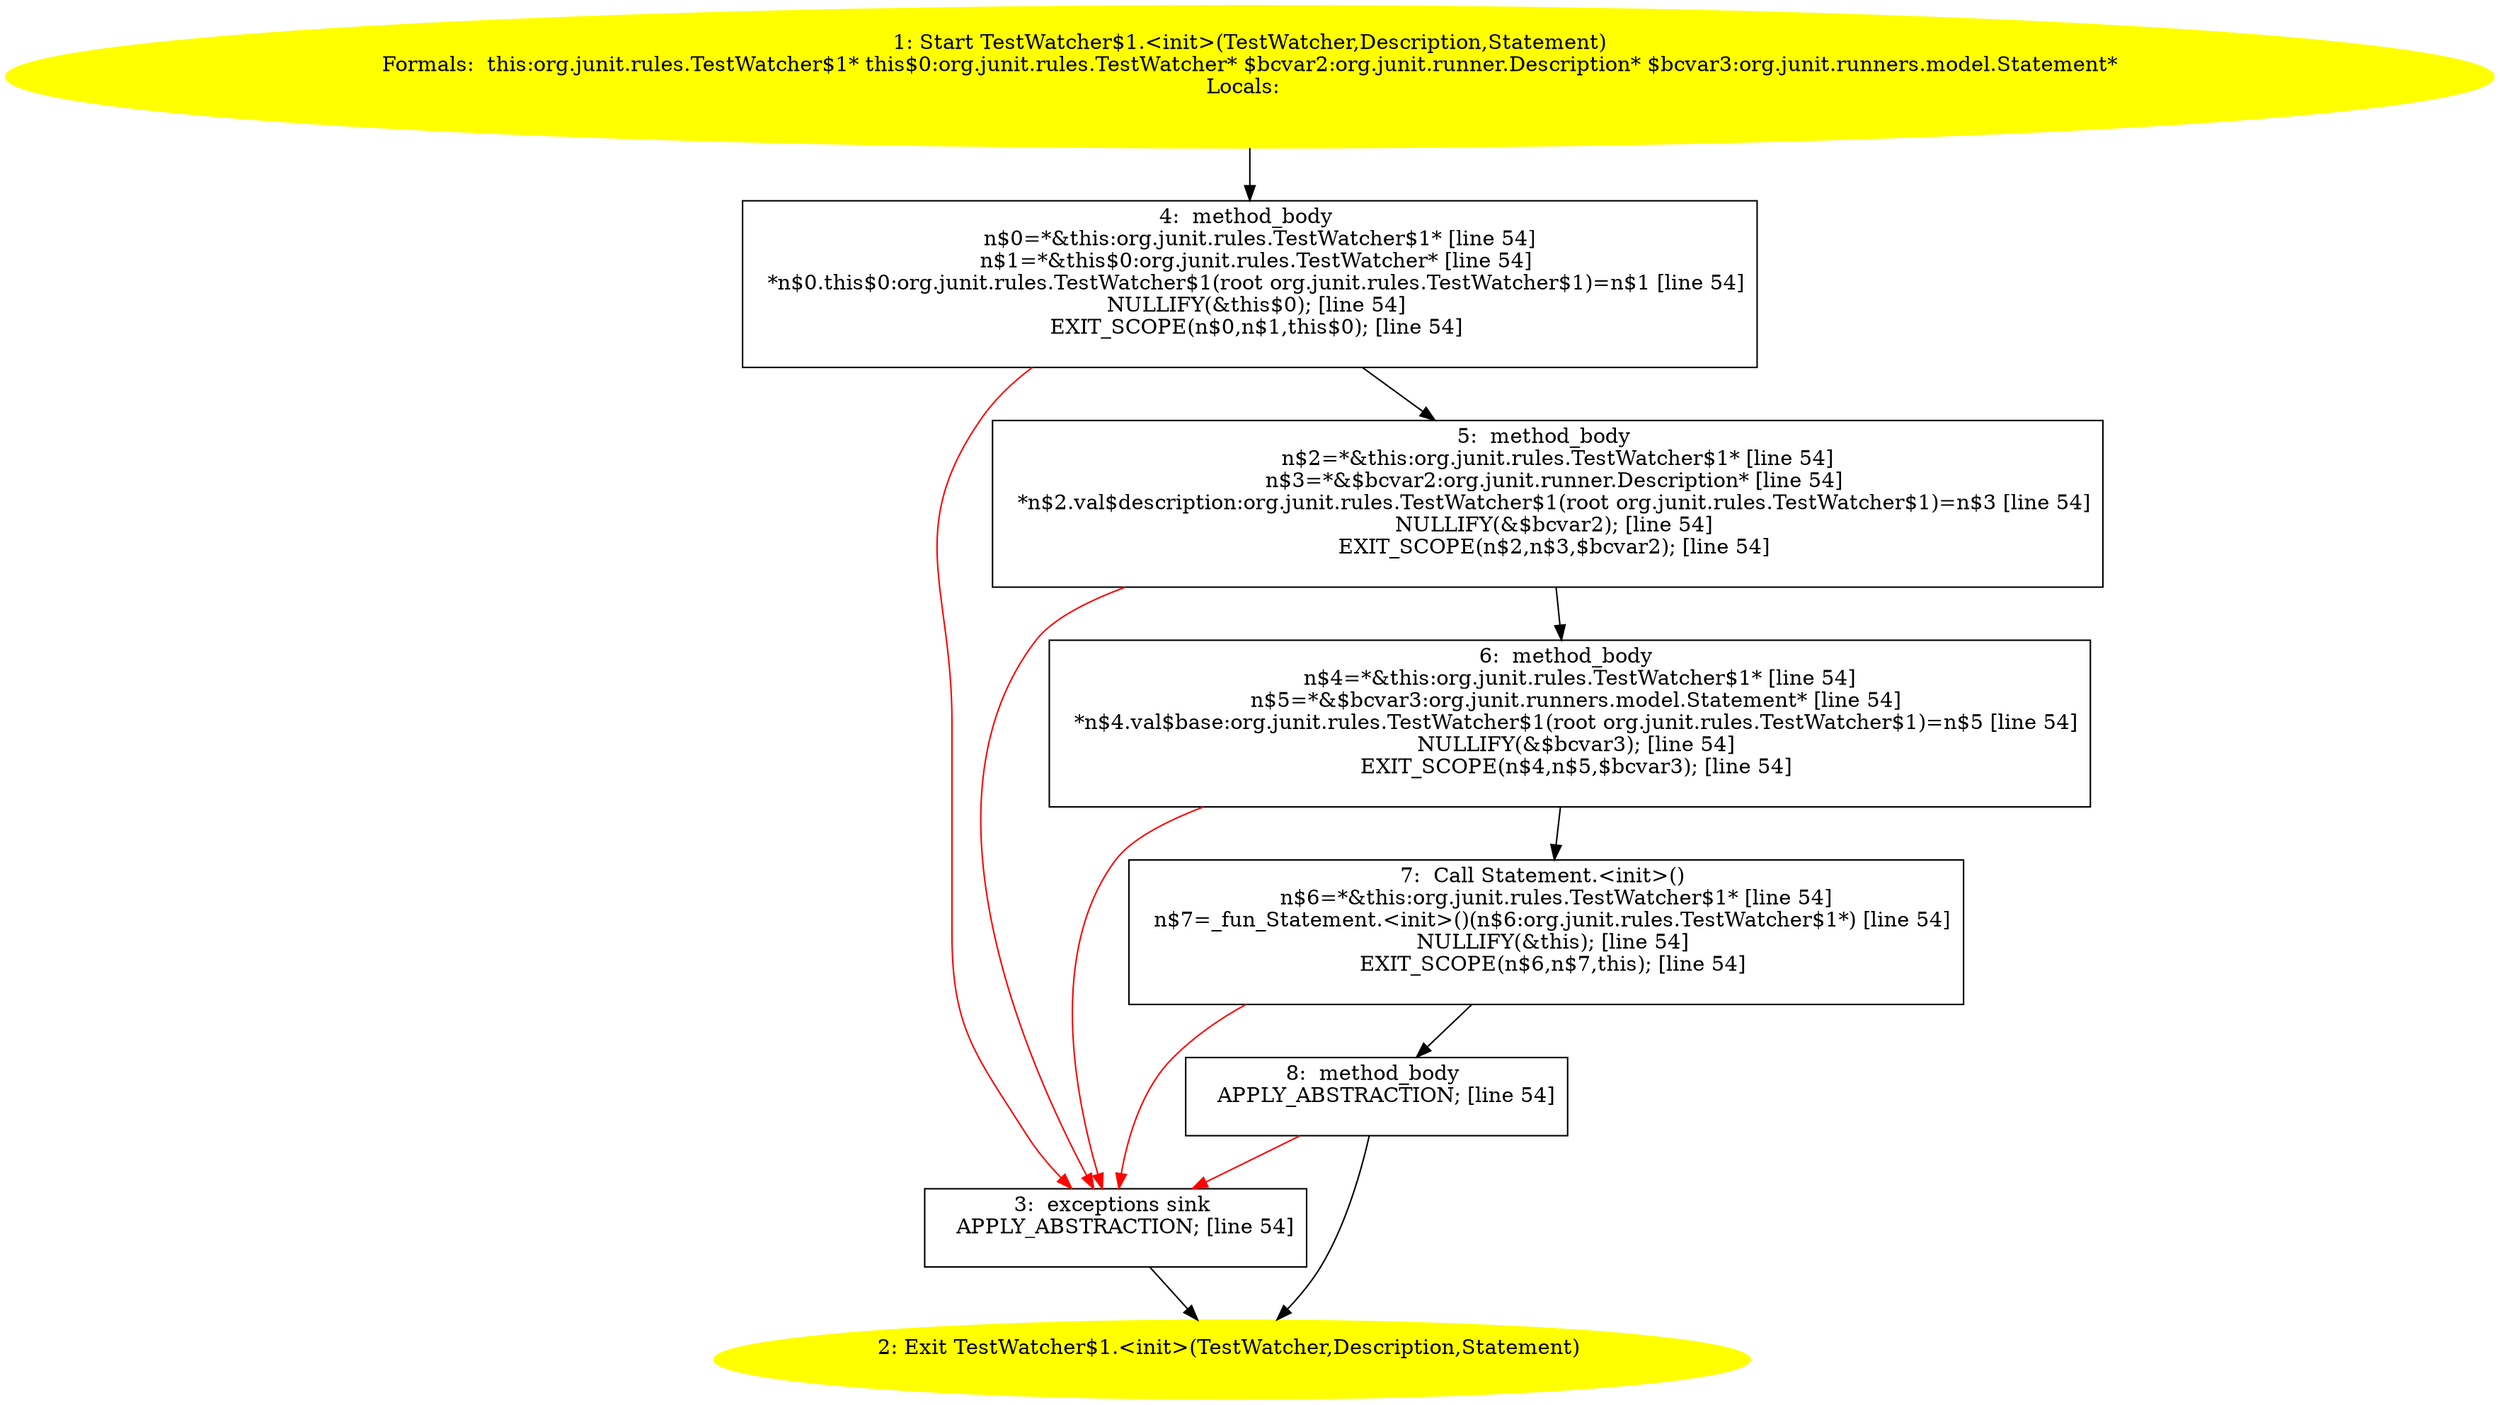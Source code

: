 /* @generated */
digraph cfg {
"org.junit.rules.TestWatcher$1.<init>(org.junit.rules.TestWatcher,org.junit.runner.Description,org.ju.a958cc37377aca63e48fab3c0ea1baf8_1" [label="1: Start TestWatcher$1.<init>(TestWatcher,Description,Statement)\nFormals:  this:org.junit.rules.TestWatcher$1* this$0:org.junit.rules.TestWatcher* $bcvar2:org.junit.runner.Description* $bcvar3:org.junit.runners.model.Statement*\nLocals:  \n  " color=yellow style=filled]
	

	 "org.junit.rules.TestWatcher$1.<init>(org.junit.rules.TestWatcher,org.junit.runner.Description,org.ju.a958cc37377aca63e48fab3c0ea1baf8_1" -> "org.junit.rules.TestWatcher$1.<init>(org.junit.rules.TestWatcher,org.junit.runner.Description,org.ju.a958cc37377aca63e48fab3c0ea1baf8_4" ;
"org.junit.rules.TestWatcher$1.<init>(org.junit.rules.TestWatcher,org.junit.runner.Description,org.ju.a958cc37377aca63e48fab3c0ea1baf8_2" [label="2: Exit TestWatcher$1.<init>(TestWatcher,Description,Statement) \n  " color=yellow style=filled]
	

"org.junit.rules.TestWatcher$1.<init>(org.junit.rules.TestWatcher,org.junit.runner.Description,org.ju.a958cc37377aca63e48fab3c0ea1baf8_3" [label="3:  exceptions sink \n   APPLY_ABSTRACTION; [line 54]\n " shape="box"]
	

	 "org.junit.rules.TestWatcher$1.<init>(org.junit.rules.TestWatcher,org.junit.runner.Description,org.ju.a958cc37377aca63e48fab3c0ea1baf8_3" -> "org.junit.rules.TestWatcher$1.<init>(org.junit.rules.TestWatcher,org.junit.runner.Description,org.ju.a958cc37377aca63e48fab3c0ea1baf8_2" ;
"org.junit.rules.TestWatcher$1.<init>(org.junit.rules.TestWatcher,org.junit.runner.Description,org.ju.a958cc37377aca63e48fab3c0ea1baf8_4" [label="4:  method_body \n   n$0=*&this:org.junit.rules.TestWatcher$1* [line 54]\n  n$1=*&this$0:org.junit.rules.TestWatcher* [line 54]\n  *n$0.this$0:org.junit.rules.TestWatcher$1(root org.junit.rules.TestWatcher$1)=n$1 [line 54]\n  NULLIFY(&this$0); [line 54]\n  EXIT_SCOPE(n$0,n$1,this$0); [line 54]\n " shape="box"]
	

	 "org.junit.rules.TestWatcher$1.<init>(org.junit.rules.TestWatcher,org.junit.runner.Description,org.ju.a958cc37377aca63e48fab3c0ea1baf8_4" -> "org.junit.rules.TestWatcher$1.<init>(org.junit.rules.TestWatcher,org.junit.runner.Description,org.ju.a958cc37377aca63e48fab3c0ea1baf8_5" ;
	 "org.junit.rules.TestWatcher$1.<init>(org.junit.rules.TestWatcher,org.junit.runner.Description,org.ju.a958cc37377aca63e48fab3c0ea1baf8_4" -> "org.junit.rules.TestWatcher$1.<init>(org.junit.rules.TestWatcher,org.junit.runner.Description,org.ju.a958cc37377aca63e48fab3c0ea1baf8_3" [color="red" ];
"org.junit.rules.TestWatcher$1.<init>(org.junit.rules.TestWatcher,org.junit.runner.Description,org.ju.a958cc37377aca63e48fab3c0ea1baf8_5" [label="5:  method_body \n   n$2=*&this:org.junit.rules.TestWatcher$1* [line 54]\n  n$3=*&$bcvar2:org.junit.runner.Description* [line 54]\n  *n$2.val$description:org.junit.rules.TestWatcher$1(root org.junit.rules.TestWatcher$1)=n$3 [line 54]\n  NULLIFY(&$bcvar2); [line 54]\n  EXIT_SCOPE(n$2,n$3,$bcvar2); [line 54]\n " shape="box"]
	

	 "org.junit.rules.TestWatcher$1.<init>(org.junit.rules.TestWatcher,org.junit.runner.Description,org.ju.a958cc37377aca63e48fab3c0ea1baf8_5" -> "org.junit.rules.TestWatcher$1.<init>(org.junit.rules.TestWatcher,org.junit.runner.Description,org.ju.a958cc37377aca63e48fab3c0ea1baf8_6" ;
	 "org.junit.rules.TestWatcher$1.<init>(org.junit.rules.TestWatcher,org.junit.runner.Description,org.ju.a958cc37377aca63e48fab3c0ea1baf8_5" -> "org.junit.rules.TestWatcher$1.<init>(org.junit.rules.TestWatcher,org.junit.runner.Description,org.ju.a958cc37377aca63e48fab3c0ea1baf8_3" [color="red" ];
"org.junit.rules.TestWatcher$1.<init>(org.junit.rules.TestWatcher,org.junit.runner.Description,org.ju.a958cc37377aca63e48fab3c0ea1baf8_6" [label="6:  method_body \n   n$4=*&this:org.junit.rules.TestWatcher$1* [line 54]\n  n$5=*&$bcvar3:org.junit.runners.model.Statement* [line 54]\n  *n$4.val$base:org.junit.rules.TestWatcher$1(root org.junit.rules.TestWatcher$1)=n$5 [line 54]\n  NULLIFY(&$bcvar3); [line 54]\n  EXIT_SCOPE(n$4,n$5,$bcvar3); [line 54]\n " shape="box"]
	

	 "org.junit.rules.TestWatcher$1.<init>(org.junit.rules.TestWatcher,org.junit.runner.Description,org.ju.a958cc37377aca63e48fab3c0ea1baf8_6" -> "org.junit.rules.TestWatcher$1.<init>(org.junit.rules.TestWatcher,org.junit.runner.Description,org.ju.a958cc37377aca63e48fab3c0ea1baf8_7" ;
	 "org.junit.rules.TestWatcher$1.<init>(org.junit.rules.TestWatcher,org.junit.runner.Description,org.ju.a958cc37377aca63e48fab3c0ea1baf8_6" -> "org.junit.rules.TestWatcher$1.<init>(org.junit.rules.TestWatcher,org.junit.runner.Description,org.ju.a958cc37377aca63e48fab3c0ea1baf8_3" [color="red" ];
"org.junit.rules.TestWatcher$1.<init>(org.junit.rules.TestWatcher,org.junit.runner.Description,org.ju.a958cc37377aca63e48fab3c0ea1baf8_7" [label="7:  Call Statement.<init>() \n   n$6=*&this:org.junit.rules.TestWatcher$1* [line 54]\n  n$7=_fun_Statement.<init>()(n$6:org.junit.rules.TestWatcher$1*) [line 54]\n  NULLIFY(&this); [line 54]\n  EXIT_SCOPE(n$6,n$7,this); [line 54]\n " shape="box"]
	

	 "org.junit.rules.TestWatcher$1.<init>(org.junit.rules.TestWatcher,org.junit.runner.Description,org.ju.a958cc37377aca63e48fab3c0ea1baf8_7" -> "org.junit.rules.TestWatcher$1.<init>(org.junit.rules.TestWatcher,org.junit.runner.Description,org.ju.a958cc37377aca63e48fab3c0ea1baf8_8" ;
	 "org.junit.rules.TestWatcher$1.<init>(org.junit.rules.TestWatcher,org.junit.runner.Description,org.ju.a958cc37377aca63e48fab3c0ea1baf8_7" -> "org.junit.rules.TestWatcher$1.<init>(org.junit.rules.TestWatcher,org.junit.runner.Description,org.ju.a958cc37377aca63e48fab3c0ea1baf8_3" [color="red" ];
"org.junit.rules.TestWatcher$1.<init>(org.junit.rules.TestWatcher,org.junit.runner.Description,org.ju.a958cc37377aca63e48fab3c0ea1baf8_8" [label="8:  method_body \n   APPLY_ABSTRACTION; [line 54]\n " shape="box"]
	

	 "org.junit.rules.TestWatcher$1.<init>(org.junit.rules.TestWatcher,org.junit.runner.Description,org.ju.a958cc37377aca63e48fab3c0ea1baf8_8" -> "org.junit.rules.TestWatcher$1.<init>(org.junit.rules.TestWatcher,org.junit.runner.Description,org.ju.a958cc37377aca63e48fab3c0ea1baf8_2" ;
	 "org.junit.rules.TestWatcher$1.<init>(org.junit.rules.TestWatcher,org.junit.runner.Description,org.ju.a958cc37377aca63e48fab3c0ea1baf8_8" -> "org.junit.rules.TestWatcher$1.<init>(org.junit.rules.TestWatcher,org.junit.runner.Description,org.ju.a958cc37377aca63e48fab3c0ea1baf8_3" [color="red" ];
}
